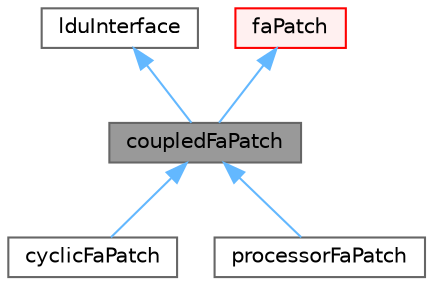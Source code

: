 digraph "coupledFaPatch"
{
 // LATEX_PDF_SIZE
  bgcolor="transparent";
  edge [fontname=Helvetica,fontsize=10,labelfontname=Helvetica,labelfontsize=10];
  node [fontname=Helvetica,fontsize=10,shape=box,height=0.2,width=0.4];
  Node1 [id="Node000001",label="coupledFaPatch",height=0.2,width=0.4,color="gray40", fillcolor="grey60", style="filled", fontcolor="black",tooltip="coupledFaPatch is an abstract base class for patches that couple regions of the computational domain ..."];
  Node2 -> Node1 [id="edge1_Node000001_Node000002",dir="back",color="steelblue1",style="solid",tooltip=" "];
  Node2 [id="Node000002",label="lduInterface",height=0.2,width=0.4,color="gray40", fillcolor="white", style="filled",URL="$classFoam_1_1lduInterface.html",tooltip="An abstract base class for implicitly-coupled interfaces e.g. processor and cyclic patches."];
  Node3 -> Node1 [id="edge2_Node000001_Node000003",dir="back",color="steelblue1",style="solid",tooltip=" "];
  Node3 [id="Node000003",label="faPatch",height=0.2,width=0.4,color="red", fillcolor="#FFF0F0", style="filled",URL="$classFoam_1_1faPatch.html",tooltip="Finite area patch class. Used for 2-D non-Euclidian finite area method."];
  Node1 -> Node9 [id="edge3_Node000001_Node000009",dir="back",color="steelblue1",style="solid",tooltip=" "];
  Node9 [id="Node000009",label="cyclicFaPatch",height=0.2,width=0.4,color="gray40", fillcolor="white", style="filled",URL="$classFoam_1_1cyclicFaPatch.html",tooltip="Cyclic-plane patch."];
  Node1 -> Node10 [id="edge4_Node000001_Node000010",dir="back",color="steelblue1",style="solid",tooltip=" "];
  Node10 [id="Node000010",label="processorFaPatch",height=0.2,width=0.4,color="gray40", fillcolor="white", style="filled",URL="$classFoam_1_1processorFaPatch.html",tooltip="Processor patch."];
}
